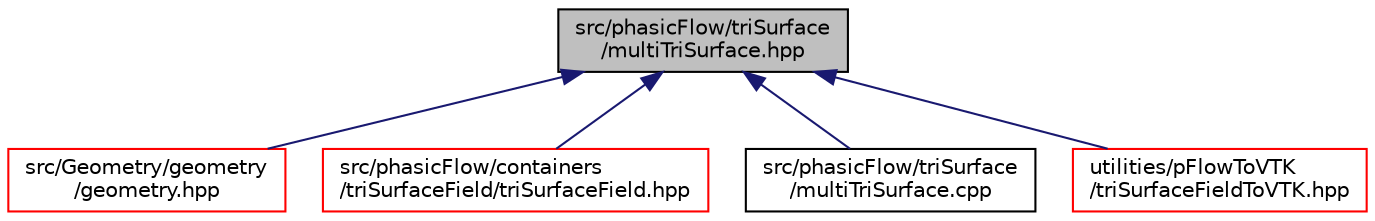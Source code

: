 digraph "src/phasicFlow/triSurface/multiTriSurface.hpp"
{
 // LATEX_PDF_SIZE
  edge [fontname="Helvetica",fontsize="10",labelfontname="Helvetica",labelfontsize="10"];
  node [fontname="Helvetica",fontsize="10",shape=record];
  Node1 [label="src/phasicFlow/triSurface\l/multiTriSurface.hpp",height=0.2,width=0.4,color="black", fillcolor="grey75", style="filled", fontcolor="black",tooltip=" "];
  Node1 -> Node2 [dir="back",color="midnightblue",fontsize="10",style="solid",fontname="Helvetica"];
  Node2 [label="src/Geometry/geometry\l/geometry.hpp",height=0.2,width=0.4,color="red", fillcolor="white", style="filled",URL="$geometry_8hpp.html",tooltip=" "];
  Node1 -> Node21 [dir="back",color="midnightblue",fontsize="10",style="solid",fontname="Helvetica"];
  Node21 [label="src/phasicFlow/containers\l/triSurfaceField/triSurfaceField.hpp",height=0.2,width=0.4,color="red", fillcolor="white", style="filled",URL="$triSurfaceField_8hpp.html",tooltip=" "];
  Node1 -> Node28 [dir="back",color="midnightblue",fontsize="10",style="solid",fontname="Helvetica"];
  Node28 [label="src/phasicFlow/triSurface\l/multiTriSurface.cpp",height=0.2,width=0.4,color="black", fillcolor="white", style="filled",URL="$multiTriSurface_8cpp.html",tooltip=" "];
  Node1 -> Node25 [dir="back",color="midnightblue",fontsize="10",style="solid",fontname="Helvetica"];
  Node25 [label="utilities/pFlowToVTK\l/triSurfaceFieldToVTK.hpp",height=0.2,width=0.4,color="red", fillcolor="white", style="filled",URL="$triSurfaceFieldToVTK_8hpp.html",tooltip=" "];
}
